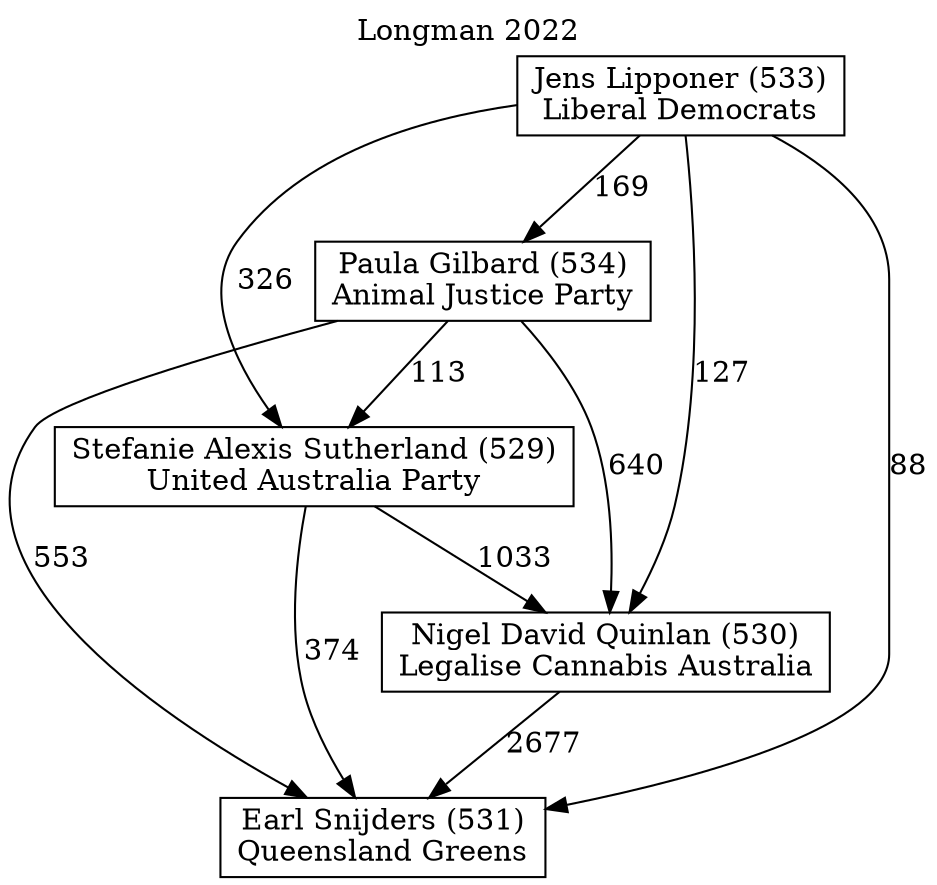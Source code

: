 // House preference flow
digraph "Earl Snijders (531)_Longman_2022" {
	graph [label="Longman 2022" labelloc=t mclimit=10]
	node [shape=box]
	"Nigel David Quinlan (530)" [label="Nigel David Quinlan (530)
Legalise Cannabis Australia"]
	"Earl Snijders (531)" [label="Earl Snijders (531)
Queensland Greens"]
	"Paula Gilbard (534)" [label="Paula Gilbard (534)
Animal Justice Party"]
	"Stefanie Alexis Sutherland (529)" [label="Stefanie Alexis Sutherland (529)
United Australia Party"]
	"Jens Lipponer (533)" [label="Jens Lipponer (533)
Liberal Democrats"]
	"Paula Gilbard (534)" -> "Stefanie Alexis Sutherland (529)" [label=113]
	"Jens Lipponer (533)" -> "Earl Snijders (531)" [label=88]
	"Jens Lipponer (533)" -> "Paula Gilbard (534)" [label=169]
	"Stefanie Alexis Sutherland (529)" -> "Earl Snijders (531)" [label=374]
	"Jens Lipponer (533)" -> "Stefanie Alexis Sutherland (529)" [label=326]
	"Jens Lipponer (533)" -> "Nigel David Quinlan (530)" [label=127]
	"Paula Gilbard (534)" -> "Earl Snijders (531)" [label=553]
	"Paula Gilbard (534)" -> "Nigel David Quinlan (530)" [label=640]
	"Nigel David Quinlan (530)" -> "Earl Snijders (531)" [label=2677]
	"Stefanie Alexis Sutherland (529)" -> "Nigel David Quinlan (530)" [label=1033]
}
